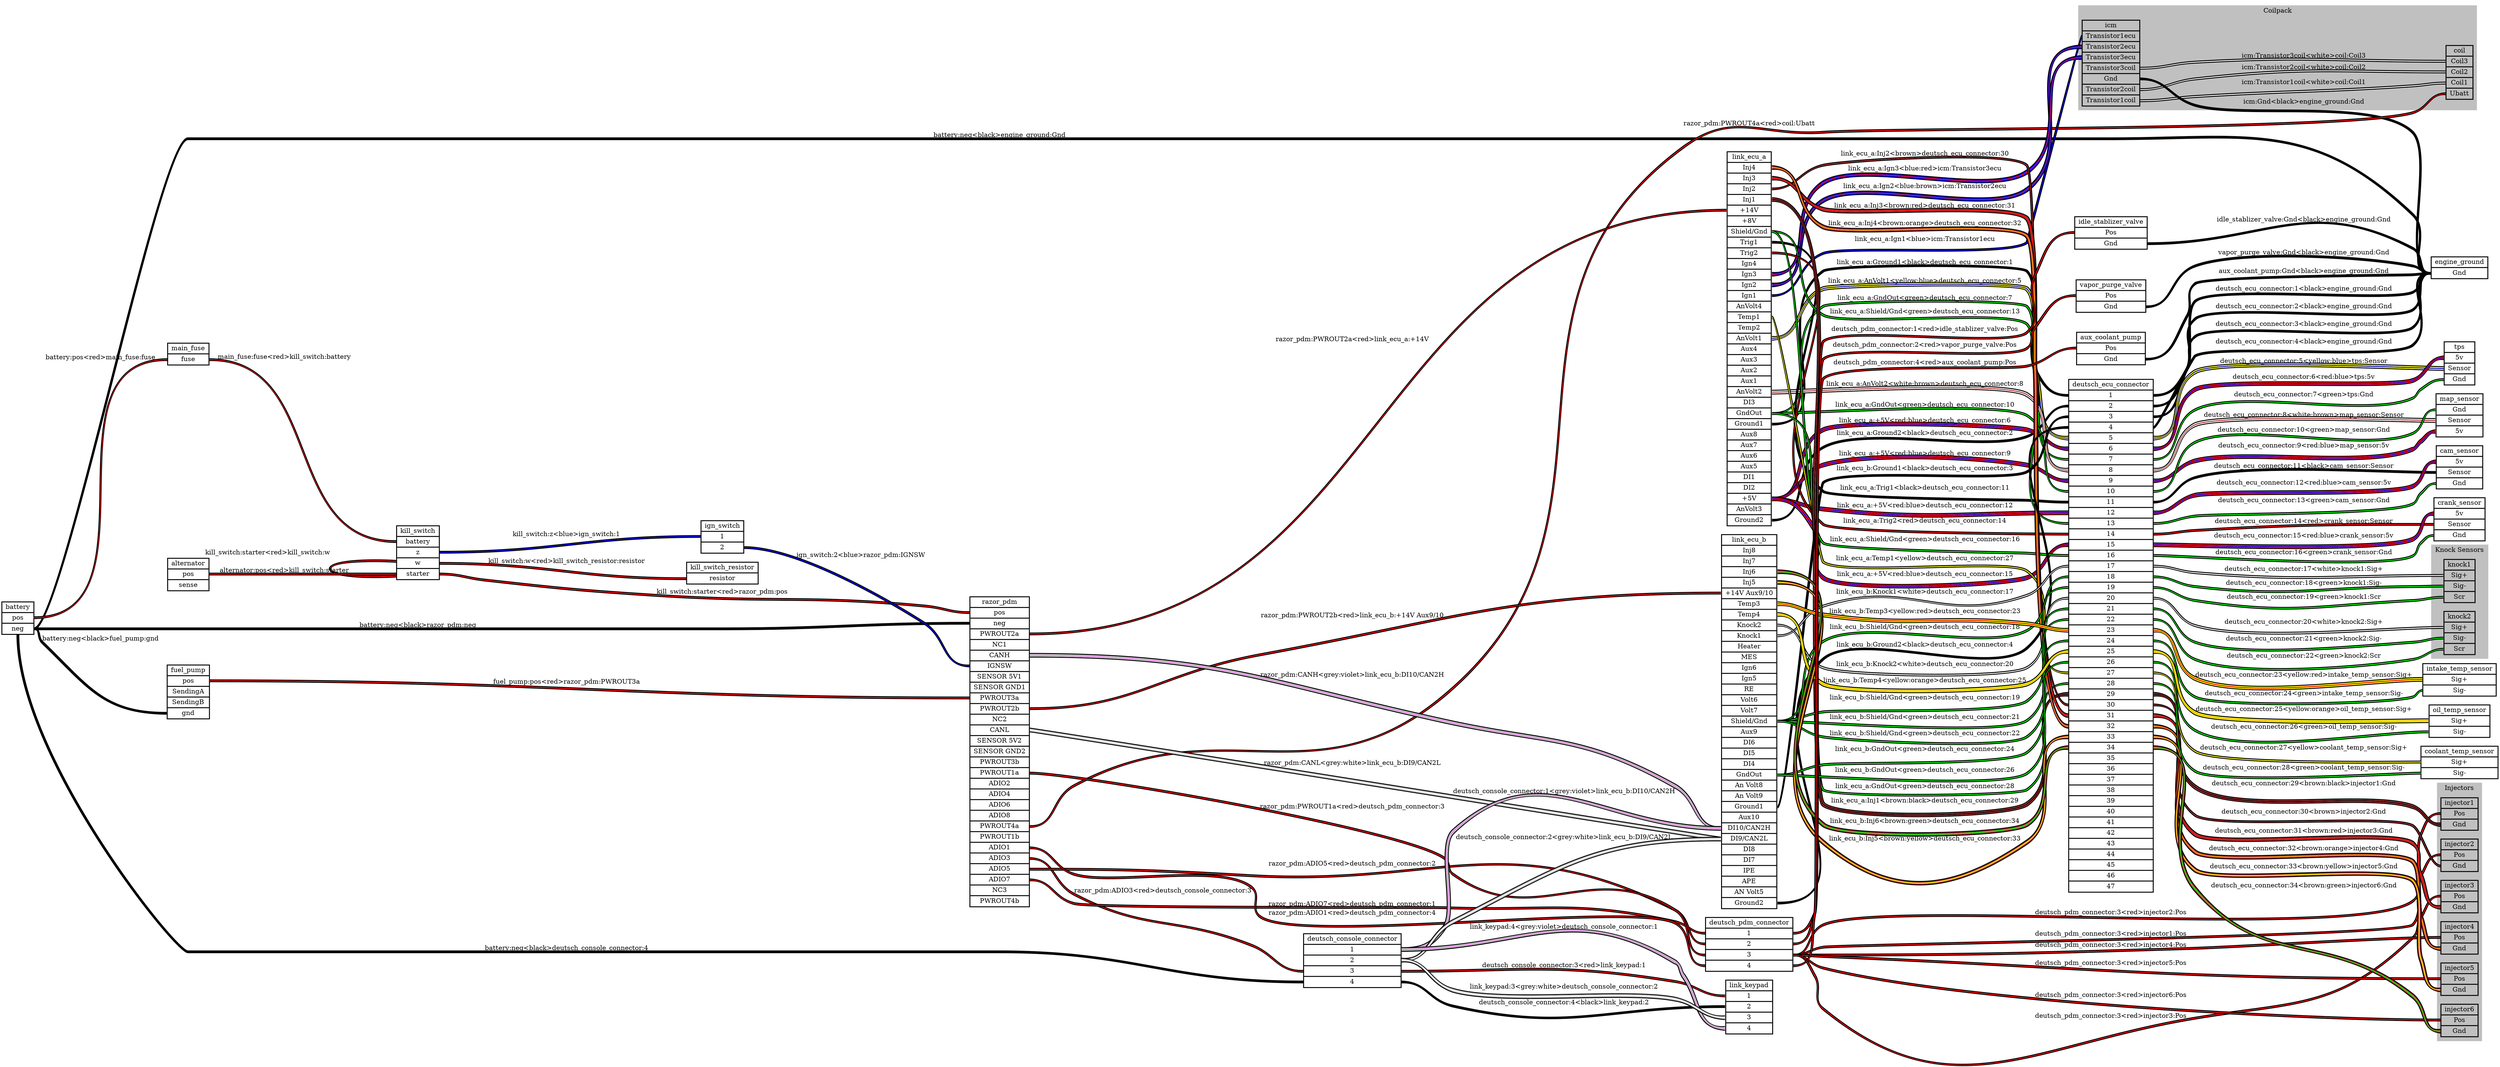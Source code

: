 graph "" {
	graph [bb="0,0,5375,2237.1",
		rankdir=LR
	];
	node [label="\N"];
	subgraph cluster_Coilpack {
		graph [bb="4471.5,2006.1,5329,2229.1",
			color=grey,
			label=Coilpack,
			lheight=0.21,
			lp="4900.2,2217.6",
			lwidth=0.85,
			style=filled
		];
		icm	[height=2.5694,
			label="icm | <Transistor1ecu> Transistor1ecu | <Transistor2ecu> Transistor2ecu | <Transistor3ecu> Transistor3ecu | <Transistor3coil> Transistor3coil | <\
Gnd> Gnd | <Transistor2coil> Transistor2coil | <Transistor1coil> Transistor1coil ",
			pos="4541.5,2106.1",
			rects="4479.5,2175.1,4603.5,2198.1 4479.5,2152.1,4603.5,2175.1 4479.5,2129.1,4603.5,2152.1 4479.5,2106.1,4603.5,2129.1 4479.5,2083.1,4603.5,\
2106.1 4479.5,2060.1,4603.5,2083.1 4479.5,2037.1,4603.5,2060.1 4479.5,2014.1,4603.5,2037.1",
			shape=record,
			style=bold,
			width=1.7222];
		coil	[height=1.6111,
			label="coil | <Coil3> Coil3 | <Coil2> Coil2 | <Coil1> Coil1 | <Ubatt> Ubatt ",
			pos="5292,2087.1",
			rects="5263,2121.6,5321,2144.6 5263,2098.6,5321,2121.6 5263,2075.6,5321,2098.6 5263,2052.6,5321,2075.6 5263,2029.6,5321,2052.6",
			shape=record,
			style=bold,
			width=0.80556];
		icm:Transistor1coil -- coil:Coil1	[color="black:white:black",
			label="icm:Transistor1coil<white>coil:Coil1",
			labeltooltip="icm:Transistor1coil<white>coil:Coil1",
			lp="4957,2065.6",
			penwidth=2,
			pos="4604.5,2025.1 4657.4,2025.1 4670.3,2031.6 4723,2035.1 4930.8,2049 4983.2,2044.2 5191,2058.1 5222.6,2060.2 5230.3,2064.1 5262,2064.1"];
		icm:Transistor2coil -- coil:Coil2	[color="black:white:black",
			label="icm:Transistor2coil<white>coil:Coil2",
			labeltooltip="icm:Transistor2coil<white>coil:Coil2",
			lp="4957,2097.6",
			penwidth=2,
			pos="4604.5,2048.1 4658.3,2048.1 4669.5,2066.8 4723,2073.1 4961,2101.1 5022.4,2087.1 5262,2087.1"];
		icm:Transistor3coil -- coil:Coil3	[color="black:white:black",
			label="icm:Transistor3coil<white>coil:Coil3",
			labeltooltip="icm:Transistor3coil<white>coil:Coil3",
			lp="4957,2123.6",
			penwidth=2,
			pos="4604.5,2094.1 4657.6,2094.1 4670,2105.7 4723,2109.1 4962.1,2124.4 5022.4,2110.1 5262,2110.1"];
	}
	subgraph "cluster_Knock Sensors" {
		graph [bb="5231.5,979.11,5353.5,1222.1",
			color=grey,
			label="Knock Sensors",
			lheight=0.21,
			lp="5292.5,1210.6",
			lwidth=1.47,
			style=filled
		];
		knock1	[height=1.2917,
			label="knock1 | <Sig+> Sig+ | <Sig-> Sig- | <Scr> Scr ",
			pos="5292,1144.1",
			rects="5258.5,1167.1,5325.5,1190.1 5258.5,1144.1,5325.5,1167.1 5258.5,1121.1,5325.5,1144.1 5258.5,1098.1,5325.5,1121.1",
			shape=record,
			style=bold,
			width=0.93056];
		knock2	[height=1.2917,
			label="knock2 | <Sig+> Sig+ | <Sig-> Sig- | <Scr> Scr ",
			pos="5292,1033.1",
			rects="5258.5,1056.1,5325.5,1079.1 5258.5,1033.1,5325.5,1056.1 5258.5,1010.1,5325.5,1033.1 5258.5,987.11,5325.5,1010.1",
			shape=record,
			style=bold,
			width=0.93056];
	}
	subgraph cluster_Injectors {
		graph [bb="5244,103.11,5340,652.11",
			color=grey,
			label=Injectors,
			lheight=0.21,
			lp="5292,640.61",
			lwidth=0.89,
			style=filled
		];
		injector1	[height=0.97222,
			label="injector1 | <Pos> Pos | <Gnd> Gnd ",
			pos="5292,586.11",
			rects="5252,597.61,5332,620.61 5252,574.61,5332,597.61 5252,551.61,5332,574.61",
			shape=record,
			style=bold,
			width=1.1111];
		injector2	[height=0.97222,
			label="injector2 | <Pos> Pos | <Gnd> Gnd ",
			pos="5292,498.11",
			rects="5252,509.61,5332,532.61 5252,486.61,5332,509.61 5252,463.61,5332,486.61",
			shape=record,
			style=bold,
			width=1.1111];
		injector3	[height=0.97222,
			label="injector3 | <Pos> Pos | <Gnd> Gnd ",
			pos="5292,410.11",
			rects="5252,421.61,5332,444.61 5252,398.61,5332,421.61 5252,375.61,5332,398.61",
			shape=record,
			style=bold,
			width=1.1111];
		injector4	[height=0.97222,
			label="injector4 | <Pos> Pos | <Gnd> Gnd ",
			pos="5292,322.11",
			rects="5252,333.61,5332,356.61 5252,310.61,5332,333.61 5252,287.61,5332,310.61",
			shape=record,
			style=bold,
			width=1.1111];
		injector5	[height=0.97222,
			label="injector5 | <Pos> Pos | <Gnd> Gnd ",
			pos="5292,234.11",
			rects="5252,245.61,5332,268.61 5252,222.61,5332,245.61 5252,199.61,5332,222.61",
			shape=record,
			style=bold,
			width=1.1111];
		injector6	[height=0.97222,
			label="injector6 | <Pos> Pos | <Gnd> Gnd ",
			pos="5292,146.11",
			rects="5252,157.61,5332,180.61 5252,134.61,5332,157.61 5252,111.61,5332,134.61",
			shape=record,
			style=bold,
			width=1.1111];
	}
	engine_ground	[height=0.65278,
		label="engine_ground | <Gnd> Gnd ",
		pos="5292,1823.1",
		rects="5231,1823.1,5353,1846.1 5231,1800.1,5353,1823.1",
		shape=record,
		style=bold,
		width=1.6944];
	icm:Gnd -- engine_ground:Gnd	[color="black:black:black",
		label="icm:Gnd<black>engine_ground:Gnd",
		labeltooltip="icm:Gnd<black>engine_ground:Gnd",
		lp="4957,2023.6",
		penwidth=2,
		pos="4604.5,2071.1 4662.6,2071.1 4667.1,2031.9 4723,2016.1 4823.8,1987.7 5112,2030.9 5191,1962.1 5243.3,1916.6 5160.7,1811.1 5230,1811.1"];
	battery	[height=0.97222,
		label="battery | <pos> pos | <neg> neg ",
		pos="34.5,1076.1",
		rects="0,1087.6,69,1110.6 0,1064.6,69,1087.6 0,1041.6,69,1064.6",
		shape=record,
		style=bold,
		width=0.95833];
	battery:neg -- engine_ground:Gnd	[color="black:black:black",
		label="battery:neg<black>engine_ground:Gnd",
		labeltooltip="battery:neg<black>engine_ground:Gnd",
		lp="2148.5,2036.6",
		penwidth=2,
		pos="69,1053.1 94.428,1053.1 80.63,1141.5 87,1166.1 189.23,1561.2 -7.5792,2029.1 400.5,2029.1 400.5,2029.1 400.5,2029.1 3365,2029.1 3604.7,\
2029.1 3664.6,2025 3904,2013.1 3939.8,2011.3 5162.5,1944.9 5191,1923.1 5232.9,1891.1 5177.3,1811.1 5230,1811.1"];
	main_fuse	[height=0.65278,
		label="main_fuse | <fuse> fuse ",
		pos="401.5,1088.1",
		rects="357,1088.1,446,1111.1 357,1065.1,446,1088.1",
		shape=record,
		style=bold,
		width=1.2361];
	battery:pos -- main_fuse:fuse	[color="black:red:black",
		label="battery:pos<red>main_fuse:fuse",
		labeltooltip="battery:pos<red>main_fuse:fuse",
		lp="212.5,1083.6",
		penwidth=2,
		pos="69,1076.1 196.56,1076.1 228.44,1076.1 356,1076.1"];
	razor_pdm	[height=9.2778,
		label="razor_pdm | <pos> pos | <neg> neg | <PWROUT2a> PWROUT2a | <NC1> NC1 | <CANH> CANH | <IGNSW> IGNSW | <SENSOR 5V1> SENSOR 5V1 | <SENSOR \
GND1> SENSOR GND1 | <PWROUT3a> PWROUT3a | <PWROUT2b> PWROUT2b | <NC2> NC2 | <CANL> CANL | <SENSOR 5V2> SENSOR 5V2 | <SENSOR GND2> \
SENSOR GND2 | <PWROUT3b> PWROUT3b | <PWROUT1a> PWROUT1a | <ADIO2> ADIO2 | <ADIO4> ADIO4 | <ADIO6> ADIO6 | <ADIO8> ADIO8 | <PWROUT4a> \
PWROUT4a | <PWROUT1b> PWROUT1b | <ADIO1> ADIO1 | <ADIO3> ADIO3 | <ADIO5> ADIO5 | <ADIO7> ADIO7 | <NC3> NC3 | <PWROUT4b> PWROUT4b ",
		pos="2148.5,708.11",
		rects="2084.5,1018.6,2212.5,1041.6 2084.5,995.61,2212.5,1018.6 2084.5,972.61,2212.5,995.61 2084.5,949.61,2212.5,972.61 2084.5,926.61,2212.5,\
949.61 2084.5,903.61,2212.5,926.61 2084.5,880.61,2212.5,903.61 2084.5,857.61,2212.5,880.61 2084.5,834.61,2212.5,857.61 2084.5,811.61,\
2212.5,834.61 2084.5,788.61,2212.5,811.61 2084.5,765.61,2212.5,788.61 2084.5,742.61,2212.5,765.61 2084.5,719.61,2212.5,742.61 2084.5,\
696.61,2212.5,719.61 2084.5,673.61,2212.5,696.61 2084.5,650.61,2212.5,673.61 2084.5,627.61,2212.5,650.61 2084.5,604.61,2212.5,627.61 \
2084.5,581.61,2212.5,604.61 2084.5,558.61,2212.5,581.61 2084.5,535.61,2212.5,558.61 2084.5,512.61,2212.5,535.61 2084.5,489.61,2212.5,\
512.61 2084.5,466.61,2212.5,489.61 2084.5,443.61,2212.5,466.61 2084.5,420.61,2212.5,443.61 2084.5,397.61,2212.5,420.61 2084.5,374.61,\
2212.5,397.61",
		shape=record,
		style=bold,
		width=1.7778];
	battery:neg -- razor_pdm:neg	[color="black:black:black",
		label="battery:neg<black>razor_pdm:neg",
		labeltooltip="battery:neg<black>razor_pdm:neg",
		lp="896,956.61",
		penwidth=2,
		pos="69,1053.1 223.41,1053.1 246.09,949.11 400.5,949.11 400.5,949.11 400.5,949.11 1217,949.11 1602.4,949.11 1698.1,984.11 2083.5,984.11"];
	fuel_pump	[height=1.6111,
		label="fuel_pump | <pos> pos | <SendingA> SendingA | <SendingB> SendingB | <gnd> gnd ",
		pos="401.5,1188.1",
		rects="356,1222.6,447,1245.6 356,1199.6,447,1222.6 356,1176.6,447,1199.6 356,1153.6,447,1176.6 356,1130.6,447,1153.6",
		shape=record,
		style=bold,
		width=1.2639];
	battery:neg -- fuel_pump:gnd	[color="black:black:black",
		label="battery:neg<black>fuel_pump:gnd",
		labeltooltip="battery:neg<black>fuel_pump:gnd",
		lp="212.5,1154.6",
		penwidth=2,
		pos="69,1053.1 89.309,1053.1 71.075,1082.5 87,1095.1 182.17,1170.4 234.63,1142.1 356,1142.1"];
	deutsch_console_connector	[height=1.6111,
		label="deutsch_console_connector | <1> 1 | <2> 2 | <3> 3 | <4> 4 ",
		pos="2908,224.11",
		rects="2803,258.61,3013,281.61 2803,235.61,3013,258.61 2803,212.61,3013,235.61 2803,189.61,3013,212.61 2803,166.61,3013,189.61",
		shape=record,
		style=bold,
		width=2.9167];
	battery:neg -- deutsch_console_connector:4	[color="black:black:black",
		label="battery:neg<black>deutsch_console_connector:4",
		labeltooltip="battery:neg<black>deutsch_console_connector:4",
		lp="1216,243.61",
		penwidth=2,
		pos="34.5,1040.1 34.5,843.8 204.19,236.11 400.5,236.11 400.5,236.11 400.5,236.11 2149.5,236.11 2440.6,236.11 2510.9,178.11 2802,178.11"];
	kill_switch	[height=1.6111,
		label="kill_switch | <battery> battery | <z> z | <w> w | <starter> starter ",
		pos="896,1058.1",
		rects="850,1092.6,942,1115.6 850,1069.6,942,1092.6 850,1046.6,942,1069.6 850,1023.6,942,1046.6 850,1000.6,942,1023.6",
		shape=record,
		style=bold,
		width=1.2778];
	main_fuse:fuse -- kill_switch:battery	[color="black:red:black",
		label="main_fuse:fuse<red>kill_switch:battery",
		labeltooltip="main_fuse:fuse<red>kill_switch:battery",
		lp="608.5,1087.6",
		penwidth=2,
		pos="447,1076.1 625.68,1076.1 670.32,1081.1 849,1081.1"];
	razor_pdm:PWROUT4a -- coil:Ubatt	[color="black:red:black",
		label="razor_pdm:PWROUT4a<red>coil:Ubatt",
		labeltooltip="razor_pdm:PWROUT4a<red>coil:Ubatt",
		lp="3762.5,2001.6",
		penwidth=2,
		pos="2213.5,547.11 2278.2,547.11 2255.6,620.58 2309,657.11 2464.9,763.65 2527.3,748.72 2709,800.11 2883,849.32 2964.9,772.36 3107,884.11 \
3523.3,1211.5 3179.2,1667.1 3621,1959.1 3732.7,2032.9 3788.2,1967.7 3922,1972.1 4063,1976.7 5055.2,1962.1 5191,2000.1 5226.1,2009.9 \
5225.6,2041.1 5262,2041.1"];
	razor_pdm:ADIO3 -- deutsch_console_connector:3	[color="black:red:black",
		label="razor_pdm:ADIO3<red>deutsch_console_connector:3",
		labeltooltip="razor_pdm:ADIO3<red>deutsch_console_connector:3",
		lp="2500,359.61",
		penwidth=2,
		pos="2213.5,478.11 2283.8,478.11 2250.7,391.3 2309,352.11 2454.9,254.11 2525.2,308.43 2691,250.11 2741.9,232.21 2748.1,201.11 2802,201.11"];
	link_ecu_a	[height=11.194,
		label="link_ecu_a | <Inj4> Inj4 | <Inj3> Inj3 | <Inj2> Inj2 | <Inj1> Inj1 | <+14V> +14V | <+8V> +8V | <Shield/Gnd> Shield/Gnd | <Trig1> \
Trig1 | <Trig2> Trig2 | <Ign4> Ign4 | <Ign3> Ign3 | <Ign2> Ign2 | <Ign1> Ign1 | <AnVolt4> AnVolt4 | <Temp1> Temp1 | <Temp2> Temp2 | <\
AnVolt1> AnVolt1 | <Aux4> Aux4 | <Aux3> Aux3 | <Aux2> Aux2 | <Aux1> Aux1 | <AnVolt2> AnVolt2 | <DI3> DI3 | <GndOut> GndOut | <Ground1> \
Ground1 | <Aux8> Aux8 | <Aux7> Aux7 | <Aux6> Aux6 | <Aux5> Aux5 | <DI1> DI1 | <DI2> DI2 | <+5V> +5V | <AnVolt3> AnVolt3 | <Ground2> \
Ground2 ",
		pos="3762.5,1547.1",
		rects="3715,1926.6,3810,1949.6 3715,1903.6,3810,1926.6 3715,1880.6,3810,1903.6 3715,1857.6,3810,1880.6 3715,1834.6,3810,1857.6 3715,1811.6,\
3810,1834.6 3715,1788.6,3810,1811.6 3715,1765.6,3810,1788.6 3715,1742.6,3810,1765.6 3715,1719.6,3810,1742.6 3715,1696.6,3810,1719.6 \
3715,1673.6,3810,1696.6 3715,1650.6,3810,1673.6 3715,1627.6,3810,1650.6 3715,1604.6,3810,1627.6 3715,1581.6,3810,1604.6 3715,1558.6,\
3810,1581.6 3715,1535.6,3810,1558.6 3715,1512.6,3810,1535.6 3715,1489.6,3810,1512.6 3715,1466.6,3810,1489.6 3715,1443.6,3810,1466.6 \
3715,1420.6,3810,1443.6 3715,1397.6,3810,1420.6 3715,1374.6,3810,1397.6 3715,1351.6,3810,1374.6 3715,1328.6,3810,1351.6 3715,1305.6,\
3810,1328.6 3715,1282.6,3810,1305.6 3715,1259.6,3810,1282.6 3715,1236.6,3810,1259.6 3715,1213.6,3810,1236.6 3715,1190.6,3810,1213.6 \
3715,1167.6,3810,1190.6 3715,1144.6,3810,1167.6",
		shape=record,
		style=bold,
		width=1.3194];
	razor_pdm:PWROUT2a -- link_ecu_a:"+14V"	[color="black:red:black",
		label="razor_pdm:PWROUT2a<red>link_ecu_a:+14V",
		labeltooltip="razor_pdm:PWROUT2a<red>link_ecu_a:+14V",
		lp="2908,1560.6",
		penwidth=2,
		pos="2213.5,961.11 2982.4,961.11 2944.6,1823.1 3713.5,1823.1"];
	link_ecu_b	[height=11.194,
		label="link_ecu_b | <Inj8> Inj8 | <Inj7> Inj7 | <Inj6> Inj6 | <Inj5> Inj5 | <+14V Aux9/10> +14V Aux9/10 | <Temp3> Temp3 | <Temp4> Temp4 | <\
Knock2> Knock2 | <Knock1> Knock1 | <Heater> Heater | <MES> MES | <Ign6> Ign6 | <Ign5> Ign5 | <RE> RE | <Volt6> Volt6 | <Volt7> Volt7 | <\
Shield/Gnd> Shield/Gnd | <Aux9> Aux9 | <DI6> DI6 | <DI5> DI5 | <DI4> DI4 | <GndOut> GndOut | <An Volt8> An Volt8 | <An Volt9> An \
Volt9 | <Ground1> Ground1 | <Aux10> Aux10 | <DI10/CAN2H> DI10/CAN2H | <DI9/CAN2L> DI9/CAN2L | <DI8> DI8 | <DI7> DI7 | <IPE> IPE | <\
APE> APE | <AN Volt5> AN Volt5 | <Ground2> Ground2 ",
		pos="3762.5,723.11",
		rects="3703,1102.6,3822,1125.6 3703,1079.6,3822,1102.6 3703,1056.6,3822,1079.6 3703,1033.6,3822,1056.6 3703,1010.6,3822,1033.6 3703,987.61,\
3822,1010.6 3703,964.61,3822,987.61 3703,941.61,3822,964.61 3703,918.61,3822,941.61 3703,895.61,3822,918.61 3703,872.61,3822,895.61 \
3703,849.61,3822,872.61 3703,826.61,3822,849.61 3703,803.61,3822,826.61 3703,780.61,3822,803.61 3703,757.61,3822,780.61 3703,734.61,\
3822,757.61 3703,711.61,3822,734.61 3703,688.61,3822,711.61 3703,665.61,3822,688.61 3703,642.61,3822,665.61 3703,619.61,3822,642.61 \
3703,596.61,3822,619.61 3703,573.61,3822,596.61 3703,550.61,3822,573.61 3703,527.61,3822,550.61 3703,504.61,3822,527.61 3703,481.61,\
3822,504.61 3703,458.61,3822,481.61 3703,435.61,3822,458.61 3703,412.61,3822,435.61 3703,389.61,3822,412.61 3703,366.61,3822,389.61 \
3703,343.61,3822,366.61 3703,320.61,3822,343.61",
		shape=record,
		style=bold,
		width=1.6528];
	razor_pdm:PWROUT2b -- link_ecu_b:"+14V Aux9/10"	[color="black:red:black",
		label="razor_pdm:PWROUT2b<red>link_ecu_b:+14V Aux9/10",
		labeltooltip="razor_pdm:PWROUT2b<red>link_ecu_b:+14V Aux9/10",
		lp="2908,990.61",
		penwidth=2,
		pos="2213.5,800.11 2259.5,800.11 2265.2,825.91 2309,840.11 2482.7,896.47 2528.4,907.16 2709,934.11 3146.2,999.34 3259.4,999.11 3701.5,\
999.11"];
	razor_pdm:CANH -- link_ecu_b:"DI10/CAN2H"	[color="black:grey:violet:grey:black",
		label="razor_pdm:CANH<grey:violet>link_ecu_b:DI10/CAN2H",
		labeltooltip="razor_pdm:CANH<grey:violet>link_ecu_b:DI10/CAN2H",
		lp="2908,909.61",
		penwidth=2,
		pos="2213.5,915.11 2290.8,915.11 3542.6,888.36 3603,840.11 3728.3,740.05 3541.2,493.11 3701.5,493.11"];
	razor_pdm:CANL -- link_ecu_b:"DI9/CAN2L"	[color="black:grey:white:grey:black",
		label="razor_pdm:CANL<grey:white>link_ecu_b:DI9/CAN2L",
		labeltooltip="razor_pdm:CANL<grey:white>link_ecu_b:DI9/CAN2L",
		lp="2908,788.61",
		penwidth=2,
		pos="2213.5,754.11 2835.5,754.11 3055.8,882.76 3603,587.11 3662.8,554.8 3633.5,470.11 3701.5,470.11"];
	deutsch_pdm_connector	[height=1.6111,
		label="deutsch_pdm_connector | <1> 1 | <2> 2 | <3> 3 | <4> 4 ",
		pos="3762.5,244.11",
		rects="3668.5,278.61,3856.5,301.61 3668.5,255.61,3856.5,278.61 3668.5,232.61,3856.5,255.61 3668.5,209.61,3856.5,232.61 3668.5,186.61,3856.5,\
209.61",
		shape=record,
		style=bold,
		width=2.6111];
	razor_pdm:ADIO7 -- deutsch_pdm_connector:1	[color="black:red:black",
		label="razor_pdm:ADIO7<red>deutsch_pdm_connector:1",
		labeltooltip="razor_pdm:ADIO7<red>deutsch_pdm_connector:1",
		lp="2908,500.61",
		penwidth=2,
		pos="2213.5,432.11 2522.4,432.11 3365.4,592.48 3603,395.11 3632.4,370.71 3602.3,344.39 3621,311.11 3634.9,286.31 3639,267.11 3667.5,267.11"];
	razor_pdm:ADIO5 -- deutsch_pdm_connector:2	[color="black:red:black",
		label="razor_pdm:ADIO5<red>deutsch_pdm_connector:2",
		labeltooltip="razor_pdm:ADIO5<red>deutsch_pdm_connector:2",
		lp="2908,310.61",
		penwidth=2,
		pos="2213.5,455.11 2282.7,455.11 2247.4,363.6 2309,332.11 2437.1,266.66 3466.3,332.86 3603,288.11 3636,277.32 3632.8,244.11 3667.5,244.11"];
	razor_pdm:PWROUT1a -- deutsch_pdm_connector:3	[color="black:red:black",
		label="razor_pdm:PWROUT1a<red>deutsch_pdm_connector:3",
		labeltooltip="razor_pdm:PWROUT1a<red>deutsch_pdm_connector:3",
		lp="2908,631.61",
		penwidth=2,
		pos="2213.5,662.11 2369.5,662.11 3494,569.76 3603,458.11 3626,434.56 3611.3,342.56 3621,311.11 3634.3,268.09 3622.5,221.11 3667.5,221.11"];
	razor_pdm:ADIO1 -- deutsch_pdm_connector:4	[color="black:red:black",
		label="razor_pdm:ADIO1<red>deutsch_pdm_connector:4",
		labeltooltip="razor_pdm:ADIO1<red>deutsch_pdm_connector:4",
		lp="2908,418.61",
		penwidth=2,
		pos="2213.5,501.11 2265.9,501.11 2259.6,449.47 2309,432.11 2326,426.14 3588.7,378.07 3603,367.11 3623.7,351.19 3612,335.66 3621,311.11 \
3639.7,260.11 3613.2,198.11 3667.5,198.11"];
	fuel_pump:pos -- razor_pdm:PWROUT3a	[color="black:red:black",
		label="fuel_pump:pos<red>razor_pdm:PWROUT3a",
		labeltooltip="fuel_pump:pos<red>razor_pdm:PWROUT3a",
		lp="1216,1280.6",
		penwidth=2,
		pos="447,1211.1 1001,1211.1 1176.4,1373.3 1693,1173.1 1854.1,1110.7 1861.7,1038 1988,920.11 2032.2,878.83 2023,823.11 2083.5,823.11"];
	deutsch_console_connector:1 -- link_ecu_b:"DI10/CAN2H"	[color="black:grey:violet:grey:black",
		label="deutsch_console_connector:1<grey:violet>link_ecu_b:DI10/CAN2H",
		labeltooltip="deutsch_console_connector:1<grey:violet>link_ecu_b:DI10/CAN2H",
		lp="3364,464.61",
		penwidth=2,
		pos="3014,247.11 3034.3,247.11 3681.2,493.11 3701.5,493.11"];
	deutsch_console_connector:2 -- link_ecu_b:"DI9/CAN2L"	[color="black:grey:white:grey:black",
		label="deutsch_console_connector:2<grey:white>link_ecu_b:DI9/CAN2L",
		labeltooltip="deutsch_console_connector:2<grey:white>link_ecu_b:DI9/CAN2L",
		lp="3364,276.61",
		penwidth=2,
		pos="3014,224.11 3022.2,224.11 3596.3,264.34 3603,269.11 3619.5,280.93 3612.4,292.71 3621,311.11 3654.5,382.88 3622.3,470.11 3701.5,470.11"];
	link_keypad	[height=1.6111,
		label="link_keypad | <1> 1 | <2> 2 | <3> 3 | <4> 4 ",
		pos="3762.5,110.11",
		rects="3712,144.61,3813,167.61 3712,121.61,3813,144.61 3712,98.611,3813,121.61 3712,75.611,3813,98.611 3712,52.611,3813,75.611",
		shape=record,
		style=bold,
		width=1.4028];
	deutsch_console_connector:3 -- link_keypad:1	[color="black:red:black",
		label="deutsch_console_connector:3<red>link_keypad:1",
		labeltooltip="deutsch_console_connector:3<red>link_keypad:1",
		lp="3364,219.61",
		penwidth=2,
		pos="3014,201.11 3276,201.11 3347.4,236.49 3603,179.11 3653.7,167.73 3658.5,133.11 3710.5,133.11"];
	deutsch_console_connector:4 -- link_keypad:2	[color="black:black:black",
		label="deutsch_console_connector:4<black>link_keypad:2",
		labeltooltip="deutsch_console_connector:4<black>link_keypad:2",
		lp="3364,129.61",
		penwidth=2,
		pos="3014,178.11 3069.3,178.11 3071.4,135.45 3125,122.11 3251.3,90.688 3580.4,110.11 3710.5,110.11"];
	kill_switch:starter -- razor_pdm:pos	[color="black:red:black",
		label="kill_switch:starter<red>razor_pdm:pos",
		labeltooltip="kill_switch:starter<red>razor_pdm:pos",
		lp="1551.5,1012.6",
		penwidth=2,
		pos="943,1012.1 1150.6,1012.1 1202.4,1006.7 1410,1005.1 1535.8,1004.2 1567.2,1004.8 1693,1005.1 1866.6,1005.6 1909.9,1007.1 2083.5,1007.1"];
	kill_switch:starter -- kill_switch:w	[color="black:red:black",
		label="kill_switch:starter<red>kill_switch:w",
		labeltooltip="kill_switch:starter<red>kill_switch:w",
		lp="572.5,1058.1",
		penwidth=2,
		pos="849.97,1007.8 785.84,1004 707,1007.4 707,1023.6 707,1039.8 785.84,1043.2 849.97,1039.5"];
	kill_switch_resistor	[height=0.65278,
		label="kill_switch_resistor | <resistor> resistor ",
		pos="1551.5,1052.1",
		rects="1474.5,1052.1,1628.5,1075.1 1474.5,1029.1,1628.5,1052.1",
		shape=record,
		style=bold,
		width=2.1389];
	kill_switch:w -- kill_switch_resistor:resistor	[color="black:red:black",
		label="kill_switch:w<red>kill_switch_resistor:resistor",
		labeltooltip="kill_switch:w<red>kill_switch_resistor:resistor",
		lp="1216,1046.6",
		penwidth=2,
		pos="943,1035.1 1178.8,1035.1 1237.7,1040.1 1473.5,1040.1"];
	ign_switch	[height=0.97222,
		label="ign_switch | <1> 1 | <2> 2 ",
		pos="1551.5,1129.1",
		rects="1505.5,1140.6,1597.5,1163.6 1505.5,1117.6,1597.5,1140.6 1505.5,1094.6,1597.5,1117.6",
		shape=record,
		style=bold,
		width=1.2778];
	kill_switch:z -- ign_switch:1	[color="black:blue:black",
		label="kill_switch:z<blue>ign_switch:1",
		labeltooltip="kill_switch:z<blue>ign_switch:1",
		lp="1216,1129.6",
		penwidth=2,
		pos="943,1058.1 1194.5,1058.1 1253,1129.1 1504.5,1129.1"];
	link_ecu_a:Ign1 -- icm:Transistor1ecu	[color="black:blue:black",
		label="link_ecu_a:Ign1<blue>icm:Transistor1ecu",
		labeltooltip="link_ecu_a:Ign1<blue>icm:Transistor1ecu",
		lp="4141,1810.6",
		penwidth=2,
		pos="3811.5,1639.1 3892.5,1639.1 3850.2,1746.6 3922,1784.1 3965.2,1806.7 4321.2,1773.7 4360,1803.1 4494.6,1905.1 4309.6,2164.1 4478.5,\
2164.1"];
	link_ecu_a:Ign2 -- icm:Transistor2ecu	[color="black:blue:brown:blue:black",
		label="link_ecu_a:Ign2<blue:brown>icm:Transistor2ecu",
		labeltooltip="link_ecu_a:Ign2<blue:brown>icm:Transistor2ecu",
		lp="4141,1897.6",
		penwidth=2,
		pos="3811.5,1662.1 3911.1,1662.1 3837.9,1803.8 3922,1857.1 4004.4,1909.4 4279.6,1834.8 4360,1890.1 4461.6,1960 4355.1,2141.1 4478.5,2141.1"];
	link_ecu_a:Ign3 -- icm:Transistor3ecu	[color="black:blue:red:blue:black",
		label="link_ecu_a:Ign3<blue:red>icm:Transistor3ecu",
		labeltooltip="link_ecu_a:Ign3<blue:red>icm:Transistor3ecu",
		lp="4141,2120.6",
		penwidth=2,
		pos="3811.5,1685.1 3920.9,1685.1 3840.9,1831.7 3922,1905.1 4118.4,2082.8 4213.7,2118.1 4478.5,2118.1"];
	deutsch_ecu_connector	[height=15.347,
		label="deutsch_ecu_connector | <1> 1 | <2> 2 | <3> 3 | <4> 4 | <5> 5 | <6> 6 | <7> 7 | <8> 8 | <9> 9 | <10> 10 | <11> 11 | <12> 12 | <13> \
13 | <14> 14 | <15> 15 | <16> 16 | <17> 17 | <18> 18 | <19> 19 | <20> 20 | <21> 21 | <22> 22 | <23> 23 | <24> 24 | <25> 25 | <26> \
26 | <27> 27 | <28> 28 | <29> 29 | <30> 30 | <31> 31 | <32> 32 | <33> 33 | <34> 34 | <35> 35 | <36> 36 | <37> 37 | <38> 38 | <39> \
39 | <40> 40 | <41> 41 | <42> 42 | <43> 43 | <44> 44 | <45> 45 | <46> 46 | <47> 47 ",
		pos="4541.5,1136.1",
		rects="4450.5,1665.1,4632.5,1688.1 4450.5,1642.1,4632.5,1665.1 4450.5,1619.1,4632.5,1642.1 4450.5,1596.1,4632.5,1619.1 4450.5,1573.1,4632.5,\
1596.1 4450.5,1550.1,4632.5,1573.1 4450.5,1527.1,4632.5,1550.1 4450.5,1504.1,4632.5,1527.1 4450.5,1481.1,4632.5,1504.1 4450.5,1458.1,\
4632.5,1481.1 4450.5,1435.1,4632.5,1458.1 4450.5,1412.1,4632.5,1435.1 4450.5,1389.1,4632.5,1412.1 4450.5,1366.1,4632.5,1389.1 4450.5,\
1343.1,4632.5,1366.1 4450.5,1320.1,4632.5,1343.1 4450.5,1297.1,4632.5,1320.1 4450.5,1274.1,4632.5,1297.1 4450.5,1251.1,4632.5,1274.1 \
4450.5,1228.1,4632.5,1251.1 4450.5,1205.1,4632.5,1228.1 4450.5,1182.1,4632.5,1205.1 4450.5,1159.1,4632.5,1182.1 4450.5,1136.1,4632.5,\
1159.1 4450.5,1113.1,4632.5,1136.1 4450.5,1090.1,4632.5,1113.1 4450.5,1067.1,4632.5,1090.1 4450.5,1044.1,4632.5,1067.1 4450.5,1021.1,\
4632.5,1044.1 4450.5,998.11,4632.5,1021.1 4450.5,975.11,4632.5,998.11 4450.5,952.11,4632.5,975.11 4450.5,929.11,4632.5,952.11 4450.5,\
906.11,4632.5,929.11 4450.5,883.11,4632.5,906.11 4450.5,860.11,4632.5,883.11 4450.5,837.11,4632.5,860.11 4450.5,814.11,4632.5,837.11 \
4450.5,791.11,4632.5,814.11 4450.5,768.11,4632.5,791.11 4450.5,745.11,4632.5,768.11 4450.5,722.11,4632.5,745.11 4450.5,699.11,4632.5,\
722.11 4450.5,676.11,4632.5,699.11 4450.5,653.11,4632.5,676.11 4450.5,630.11,4632.5,653.11 4450.5,607.11,4632.5,630.11 4450.5,584.11,\
4632.5,607.11",
		shape=record,
		style=bold,
		width=2.5278];
	link_ecu_a:Ground1 -- deutsch_ecu_connector:1	[color="black:black:black",
		label="link_ecu_a:Ground1<black>deutsch_ecu_connector:1",
		labeltooltip="link_ecu_a:Ground1<black>deutsch_ecu_connector:1",
		lp="4141,1690.6",
		penwidth=2,
		pos="3811.5,1363.1 3956.5,1363.1 3803.4,1586.7 3922,1670.1 3961.8,1698.1 4311.5,1674.4 4360,1670.1 4400.3,1666.5 4409.1,1654.1 4449.5,\
1654.1"];
	link_ecu_a:Ground2 -- deutsch_ecu_connector:2	[color="black:black:black",
		label="link_ecu_a:Ground2<black>deutsch_ecu_connector:2",
		labeltooltip="link_ecu_a:Ground2<black>deutsch_ecu_connector:2",
		lp="4141,1434.6",
		penwidth=2,
		pos="3811.5,1156.1 3932.2,1156.1 3822.5,1335.8 3922,1404.1 4002.3,1459.3 4279.8,1371.7 4360,1427.1 4441.4,1483.4 4350.5,1631.1 4449.5,\
1631.1"];
	link_ecu_a:AnVolt1 -- deutsch_ecu_connector:5	[color="black:yellow:blue:yellow:black",
		label="link_ecu_a:AnVolt1<yellow:blue>deutsch_ecu_connector:5",
		labeltooltip="link_ecu_a:AnVolt1<yellow:blue>deutsch_ecu_connector:5",
		lp="4141,1726.6",
		penwidth=2,
		pos="3811.5,1547.1 3896.1,1547.1 3846.8,1663.4 3922,1702.1 3965.3,1724.4 4317.3,1725.5 4360,1702.1 4424.8,1666.6 4375.6,1562.1 4449.5,\
1562.1"];
	link_ecu_a:"+5V" -- deutsch_ecu_connector:6	[color="black:red:blue:red:black",
		label="link_ecu_a:+5V<red:blue>deutsch_ecu_connector:6",
		labeltooltip="link_ecu_a:+5V<red:blue>deutsch_ecu_connector:6",
		lp="4141,1545.6",
		penwidth=2,
		pos="3811.5,1202.1 3960.3,1202.1 3802.4,1429.6 3922,1518.1 3945.6,1535.6 4420.2,1539.1 4449.5,1539.1"];
	link_ecu_a:GndOut -- deutsch_ecu_connector:7	[color="black:green:black",
		label="link_ecu_a:GndOut<green>deutsch_ecu_connector:7",
		labeltooltip="link_ecu_a:GndOut<green>deutsch_ecu_connector:7",
		lp="4141,1575.6",
		penwidth=2,
		pos="3811.5,1386.1 3901.6,1386.1 3842.8,1513.1 3922,1556.1 3964.8,1579.3 4312.4,1566.3 4360,1556.1 4402.6,1547 4405.9,1516.1 4449.5,1516.1"];
	link_ecu_a:AnVolt2 -- deutsch_ecu_connector:8	[color="black:white:brown:white:black",
		label="link_ecu_a:AnVolt2<white:brown>deutsch_ecu_connector:8",
		labeltooltip="link_ecu_a:AnVolt2<white:brown>deutsch_ecu_connector:8",
		lp="4141,1609.6",
		penwidth=2,
		pos="3811.5,1432.1 3896.1,1432.1 3846.8,1548.4 3922,1587.1 3965.3,1609.4 4315.3,1606.3 4360,1587.1 4413,1564.4 4391.8,1493.1 4449.5,1493.1"];
	link_ecu_a:"+5V" -- deutsch_ecu_connector:9	[color="black:red:blue:red:black",
		label="link_ecu_a:+5V<red:blue>deutsch_ecu_connector:9",
		labeltooltip="link_ecu_a:+5V<red:blue>deutsch_ecu_connector:9",
		lp="4141,1472.6",
		penwidth=2,
		pos="3811.5,1202.1 3928.9,1202.1 3824.8,1376.2 3922,1442.1 3962.3,1469.5 4311.3,1462.5 4360,1465.1 4399.8,1467.3 4409.7,1470.1 4449.5,\
1470.1"];
	link_ecu_a:GndOut -- deutsch_ecu_connector:10	[color="black:green:black",
		label="link_ecu_a:GndOut<green>deutsch_ecu_connector:10",
		labeltooltip="link_ecu_a:GndOut<green>deutsch_ecu_connector:10",
		lp="4141,1496.6",
		penwidth=2,
		pos="3811.5,1386.1 3876,1386.1 3861.5,1457.9 3922,1480.1 3967.7,1496.9 4312.1,1488.7 4360,1480.1 4401.7,1472.7 4407.1,1447.1 4449.5,1447.1"];
	link_ecu_a:Trig1 -- deutsch_ecu_connector:11	[color="black:black:black",
		label="link_ecu_a:Trig1<black>deutsch_ecu_connector:11",
		labeltooltip="link_ecu_a:Trig1<black>deutsch_ecu_connector:11",
		lp="4141,1658.6",
		penwidth=2,
		pos="3811.5,1754.1 3878.6,1754.1 3860.4,1677.8 3922,1651.1 4011.5,1612.3 4279.8,1676.7 4360,1621.1 4439,1566.3 4353.3,1424.1 4449.5,1424.1"];
	link_ecu_a:"+5V" -- deutsch_ecu_connector:12	[color="black:red:blue:red:black",
		label="link_ecu_a:+5V<red:blue>deutsch_ecu_connector:12",
		labeltooltip="link_ecu_a:+5V<red:blue>deutsch_ecu_connector:12",
		lp="4141,1392.6",
		penwidth=2,
		pos="3811.5,1202.1 3899.4,1202.1 3845.3,1323.2 3922,1366.1 3964.5,1389.9 4311.6,1379.8 4360,1385.1 4400.2,1389.6 4409.1,1401.1 4449.5,\
1401.1"];
	link_ecu_a:"Shield/Gnd" -- deutsch_ecu_connector:13	[color="black:green:black",
		label="link_ecu_a:Shield/Gnd<green>deutsch_ecu_connector:13",
		labeltooltip="link_ecu_a:Shield/Gnd<green>deutsch_ecu_connector:13",
		lp="4141,1845.6",
		penwidth=2,
		pos="3811.5,1777.1 3864.5,1777.1 3870,1811.9 3922,1822.1 3969.8,1831.5 4322.3,1852.9 4360,1822.1 4515.8,1694.6 4248.2,1378.1 4449.5,1378.1"];
	link_ecu_a:Trig2 -- deutsch_ecu_connector:14	[color="black:red:black",
		label="link_ecu_a:Trig2<red>deutsch_ecu_connector:14",
		labeltooltip="link_ecu_a:Trig2<red>deutsch_ecu_connector:14",
		lp="4141,1320.6",
		penwidth=2,
		pos="3811.5,1731.1 4003.7,1731.1 3769.7,1430.3 3922,1313.1 3960.6,1283.4 4312.5,1302.5 4360,1313.1 4402.9,1322.7 4405.6,1355.1 4449.5,\
1355.1"];
	link_ecu_a:"+5V" -- deutsch_ecu_connector:15	[color="black:red:blue:red:black",
		label="link_ecu_a:+5V<red:blue>deutsch_ecu_connector:15",
		labeltooltip="link_ecu_a:+5V<red:blue>deutsch_ecu_connector:15",
		lp="4141,1285.6",
		penwidth=2,
		pos="3811.5,1202.1 3865.4,1202.1 3869.7,1239.2 3922,1252.1 4111.3,1298.9 4173.8,1220.3 4360,1278.1 4404.4,1291.9 4403,1332.1 4449.5,1332.1"];
	link_ecu_a:"Shield/Gnd" -- deutsch_ecu_connector:16	[color="black:green:black",
		label="link_ecu_a:Shield/Gnd<green>deutsch_ecu_connector:16",
		labeltooltip="link_ecu_a:Shield/Gnd<green>deutsch_ecu_connector:16",
		lp="4141,1776.6",
		penwidth=2,
		pos="3811.5,1777.1 3860.7,1777.1 3872.9,1772.6 3922,1769.1 3970.7,1765.6 4323.3,1770.2 4360,1738.1 4506.7,1610 4254.7,1309.1 4449.5,1309.1"];
	link_ecu_a:Temp1 -- deutsch_ecu_connector:27	[color="black:yellow:black",
		label="link_ecu_a:Temp1<yellow>deutsch_ecu_connector:27",
		labeltooltip="link_ecu_a:Temp1<yellow>deutsch_ecu_connector:27",
		lp="4141,1206.6",
		penwidth=2,
		pos="3811.5,1593.1 3993.4,1593.1 3780,1312.7 3922,1199.1 3960,1168.7 4317.1,1199.2 4360,1176.1 4418.9,1144.4 4382.6,1055.1 4449.5,1055.1"];
	link_ecu_a:GndOut -- deutsch_ecu_connector:28	[color="black:green:black",
		label="link_ecu_a:GndOut<green>deutsch_ecu_connector:28",
		labeltooltip="link_ecu_a:GndOut<green>deutsch_ecu_connector:28",
		lp="4141,1164.6",
		penwidth=2,
		pos="3811.5,1386.1 3924.5,1386.1 3827.6,1219.3 3922,1157.1 3962.7,1130.3 4316.3,1159.6 4360,1138.1 4415.3,1110.9 4387.8,1032.1 4449.5,\
1032.1"];
	link_ecu_a:Inj1 -- deutsch_ecu_connector:29	[color="black:brown:black:brown:black",
		label="link_ecu_a:Inj1<brown:black>deutsch_ecu_connector:29",
		labeltooltip="link_ecu_a:Inj1<brown:black>deutsch_ecu_connector:29",
		lp="4141,1126.6",
		penwidth=2,
		pos="3811.5,1846.1 3974.9,1846.1 3800.4,1228.3 3922,1119.1 3958.2,1086.6 4315.5,1119.9 4360,1100.1 4411.8,1077.1 4392.8,1009.1 4449.5,\
1009.1"];
	link_ecu_a:Inj2 -- deutsch_ecu_connector:30	[color="black:brown:black",
		label="link_ecu_a:Inj2<brown>deutsch_ecu_connector:30",
		labeltooltip="link_ecu_a:Inj2<brown>deutsch_ecu_connector:30",
		lp="4141,1088.6",
		penwidth=2,
		pos="3811.5,1869.1 3855.7,1869.1 3889.3,1110.8 3922,1081.1 3958.1,1048.4 4314.6,1079.9 4360,1062.1 4408.6,1043.1 4397.3,986.11 4449.5,\
986.11"];
	link_ecu_a:Inj3 -- deutsch_ecu_connector:31	[color="black:brown:red:brown:black",
		label="link_ecu_a:Inj3<brown:red>deutsch_ecu_connector:31",
		labeltooltip="link_ecu_a:Inj3<brown:red>deutsch_ecu_connector:31",
		lp="4141,1050.6",
		penwidth=2,
		pos="3811.5,1892.1 3835.3,1892.1 3904.5,1059.2 3922,1043.1 3957.9,1010.2 4313.8,1039.5 4360,1024.1 4405.7,1008.9 4401.4,963.11 4449.5,\
963.11"];
	link_ecu_a:Inj4 -- deutsch_ecu_connector:32	[color="black:brown:orange:brown:black",
		label="link_ecu_a:Inj4<brown:orange>deutsch_ecu_connector:32",
		labeltooltip="link_ecu_a:Inj4<brown:orange>deutsch_ecu_connector:32",
		lp="4141,1012.6",
		penwidth=2,
		pos="3811.5,1915.1 3824.2,1915.1 3912.7,1013.8 3922,1005.1 3957.8,972.03 4312.9,998.59 4360,986.11 4403.2,974.65 4404.8,940.11 4449.5,\
940.11"];
	link_ecu_b:Ground1 -- deutsch_ecu_connector:3	[color="black:black:black",
		label="link_ecu_b:Ground1<black>deutsch_ecu_connector:3",
		labeltooltip="link_ecu_b:Ground1<black>deutsch_ecu_connector:3",
		lp="4141,1354.6",
		penwidth=2,
		pos="3823.5,539.11 3957.1,539.11 3888.8,1002.3 3904,1135.1 3906.4,1156.5 3906.4,1313.3 3922,1328.1 3957.3,1361.7 4321,1317.9 4360,1347.1 \
4458.2,1420.5 4326.9,1608.1 4449.5,1608.1"];
	link_ecu_b:Ground2 -- deutsch_ecu_connector:4	[color="black:black:black",
		label="link_ecu_b:Ground2<black>deutsch_ecu_connector:4",
		labeltooltip="link_ecu_b:Ground2<black>deutsch_ecu_connector:4",
		lp="4141,864.61",
		penwidth=2,
		pos="3823.5,332.11 4050.9,332.11 3750.3,685.09 3922,834.11 3995.6,897.99 4288.7,790.64 4360,857.11 4479.2,968.27 4286.5,1585.1 4449.5,\
1585.1"];
	link_ecu_b:Knock1 -- deutsch_ecu_connector:17	[color="black:white:black",
		label="link_ecu_b:Knock1<white>deutsch_ecu_connector:17",
		labeltooltip="link_ecu_b:Knock1<white>deutsch_ecu_connector:17",
		lp="4141,902.61",
		penwidth=2,
		pos="3823.5,907.11 3867.6,907.11 3878,897.78 3922,895.11 3970.6,892.16 4321.9,864.78 4360,895.11 4499.4,1006.2 4271.2,1286.1 4449.5,1286.1"];
	link_ecu_b:"Shield/Gnd" -- deutsch_ecu_connector:18	[color="black:green:black",
		label="link_ecu_b:Shield/Gnd<green>deutsch_ecu_connector:18",
		labeltooltip="link_ecu_b:Shield/Gnd<green>deutsch_ecu_connector:18",
		lp="4141,788.61",
		penwidth=2,
		pos="3823.5,723.11 3870,723.11 3876.4,749.02 3922,758.11 3969.8,767.65 4323.4,748.98 4360,781.11 4523.8,924.75 4231.6,1263.1 4449.5,1263.1"];
	link_ecu_b:"Shield/Gnd" -- deutsch_ecu_connector:19	[color="black:green:black",
		label="link_ecu_b:Shield/Gnd<green>deutsch_ecu_connector:19",
		labeltooltip="link_ecu_b:Shield/Gnd<green>deutsch_ecu_connector:19",
		lp="4141,746.61",
		penwidth=2,
		pos="3823.5,723.11 3853.3,723.11 4337.4,719.63 4360,739.11 4531.3,886.88 4223.3,1240.1 4449.5,1240.1"];
	link_ecu_b:Knock2 -- deutsch_ecu_connector:20	[color="black:white:black",
		label="link_ecu_b:Knock2<white>deutsch_ecu_connector:20",
		labeltooltip="link_ecu_b:Knock2<white>deutsch_ecu_connector:20",
		lp="4141,1238.6",
		penwidth=2,
		pos="3823.5,930.11 3921.4,930.11 3875.2,1041.6 3904,1135.1 3914.6,1169.5 3893.9,1191.6 3922,1214.1 3967.7,1250.8 4390.9,1217.1 4449.5,\
1217.1"];
	link_ecu_b:"Shield/Gnd" -- deutsch_ecu_connector:21	[color="black:green:black",
		label="link_ecu_b:Shield/Gnd<green>deutsch_ecu_connector:21",
		labeltooltip="link_ecu_b:Shield/Gnd<green>deutsch_ecu_connector:21",
		lp="4141,710.61",
		penwidth=2,
		pos="3823.5,723.11 3868.2,723.11 3877.6,707.58 3922,703.11 3970.4,698.24 4322.6,671.94 4360,703.11 4530.3,845.2 4227.7,1194.1 4449.5,\
1194.1"];
	link_ecu_b:"Shield/Gnd" -- deutsch_ecu_connector:22	[color="black:green:black",
		label="link_ecu_b:Shield/Gnd<green>deutsch_ecu_connector:22",
		labeltooltip="link_ecu_b:Shield/Gnd<green>deutsch_ecu_connector:22",
		lp="4141,675.61",
		penwidth=2,
		pos="3823.5,723.11 3873.6,723.11 3873.5,680.74 3922,668.11 3969.1,655.85 4322.7,636.86 4360,668.11 4534.1,813.93 4222.4,1171.1 4449.5,\
1171.1"];
	link_ecu_b:Temp3 -- deutsch_ecu_connector:23	[color="black:yellow:red:yellow:black",
		label="link_ecu_b:Temp3<yellow:red>deutsch_ecu_connector:23",
		labeltooltip="link_ecu_b:Temp3<yellow:red>deutsch_ecu_connector:23",
		lp="4141,974.61",
		penwidth=2,
		pos="3823.5,976.11 3867.5,976.11 3878.1,969.11 3922,967.11 3970.6,964.89 4318.7,941.43 4360,967.11 4436.2,1014.5 4359.8,1148.1 4449.5,\
1148.1"];
	link_ecu_b:GndOut -- deutsch_ecu_connector:24	[color="black:green:black",
		label="link_ecu_b:GndOut<green>deutsch_ecu_connector:24",
		labeltooltip="link_ecu_b:GndOut<green>deutsch_ecu_connector:24",
		lp="4141,638.61",
		penwidth=2,
		pos="3823.5,608.11 3853.3,608.11 4337.5,611.51 4360,631.11 4527.9,777.45 4226.8,1124.1 4449.5,1124.1"];
	link_ecu_b:Temp4 -- deutsch_ecu_connector:25	[color="black:yellow:orange:yellow:black",
		label="link_ecu_b:Temp4<yellow:orange>deutsch_ecu_connector:25",
		labeltooltip="link_ecu_b:Temp4<yellow:orange>deutsch_ecu_connector:25",
		lp="4141,822.61",
		penwidth=2,
		pos="3823.5,953.11 3898.9,953.11 3855,849.6 3922,815.11 3943.6,803.97 4340.4,800.7 4360,815.11 4467.3,893.98 4316.3,1101.1 4449.5,1101.1"];
	link_ecu_b:GndOut -- deutsch_ecu_connector:26	[color="black:green:black",
		label="link_ecu_b:GndOut<green>deutsch_ecu_connector:26",
		labeltooltip="link_ecu_b:GndOut<green>deutsch_ecu_connector:26",
		lp="4141,560.61",
		penwidth=2,
		pos="3823.5,608.11 3873.6,608.11 3873.5,565.74 3922,553.11 3969.1,540.85 4322.8,521.72 4360,553.11 4450.4,629.44 4331.2,1078.1 4449.5,\
1078.1"];
	link_ecu_b:Inj5 -- deutsch_ecu_connector:33	[color="black:brown:yellow:brown:black",
		label="link_ecu_b:Inj5<brown:yellow>deutsch_ecu_connector:33",
		labeltooltip="link_ecu_b:Inj5<brown:yellow>deutsch_ecu_connector:33",
		lp="4141,596.61",
		penwidth=2,
		pos="3823.5,1022.1 4020.9,1022.1 3767.7,712.22 3922,589.11 3941,573.93 4340.7,574.34 4360,589.11 4480.1,680.82 4298.4,917.11 4449.5,917.11"];
	link_ecu_b:Inj6 -- deutsch_ecu_connector:34	[color="black:brown:green:brown:black",
		label="link_ecu_b:Inj6<brown:green>deutsch_ecu_connector:34",
		labeltooltip="link_ecu_b:Inj6<brown:green>deutsch_ecu_connector:34",
		lp="4141,943.61",
		penwidth=2,
		pos="3823.5,1045.1 3888.8,1045.1 3863.1,964.37 3922,936.11 4009.9,893.91 4263.2,921.6 4360,910.11 4400.1,905.35 4409.1,894.11 4449.5,\
894.11"];
	deutsch_pdm_connector:3 -- injector1:Pos	[color="black:red:black",
		label="deutsch_pdm_connector:3<red>injector1:Pos",
		labeltooltip="deutsch_pdm_connector:3<red>injector1:Pos",
		lp="4541.5,363.61",
		penwidth=2,
		pos="3857.5,221.11 3911.1,221.11 3875.8,295.8 3922,323.11 4096.8,426.48 4175.2,340.27 4378,351.11 4423.1,353.52 5157.9,357.29 5191,388.11 \
5216.2,411.6 5194.3,510.93 5209,542.11 5220.5,566.58 5224,586.11 5251,586.11"];
	deutsch_pdm_connector:3 -- injector2:Pos	[color="black:red:black",
		label="deutsch_pdm_connector:3<red>injector2:Pos",
		labeltooltip="deutsch_pdm_connector:3<red>injector2:Pos",
		lp="4541.5,310.61",
		penwidth=2,
		pos="3857.5,221.11 3886.7,221.11 3893.1,229.14 3922,233.11 4268.1,280.67 4357.5,267.2 4705,303.11 4921.3,325.46 5031.7,212 5191,360.11 \
5222.1,389.08 5189.5,416.3 5209,454.11 5221.4,478.14 5224,498.11 5251,498.11"];
	deutsch_pdm_connector:3 -- injector3:Pos	[color="black:red:black",
		label="deutsch_pdm_connector:3<red>injector3:Pos",
		labeltooltip="deutsch_pdm_connector:3<red>injector3:Pos",
		lp="4541.5,339.61",
		penwidth=2,
		pos="3857.5,221.11 3898.2,221.11 3884.9,269.38 3922,286.11 4179.5,402.26 4928.3,256.25 5191,360.11 5223.3,372.87 5216.3,410.11 5251,410.11"];
	deutsch_pdm_connector:3 -- injector4:Pos	[color="black:red:black",
		label="deutsch_pdm_connector:3<red>injector4:Pos",
		labeltooltip="deutsch_pdm_connector:3<red>injector4:Pos",
		lp="4541.5,225.61",
		penwidth=2,
		pos="3857.5,221.11 4005.7,221.11 5057.1,194.62 5191,258.11 5201.8,263.23 5200.9,269.34 5209,278.11 5227.4,297.94 5224,322.11 5251,322.11"];
	deutsch_pdm_connector:3 -- injector5:Pos	[color="black:red:black",
		label="deutsch_pdm_connector:3<red>injector5:Pos",
		labeltooltip="deutsch_pdm_connector:3<red>injector5:Pos",
		lp="4541.5,191.61",
		penwidth=2,
		pos="3857.5,221.11 3886.8,221.11 3892.9,210.97 3922,207.11 4123.2,180.39 4175.1,189.22 4378,184.11 4523.3,180.45 4559.7,180.67 4705,184.11 \
4921.2,189.22 4980.7,156.75 5191,207.11 5219.4,213.92 5221.8,234.11 5251,234.11"];
	deutsch_pdm_connector:3 -- injector6:Pos	[color="black:red:black",
		label="deutsch_pdm_connector:3<red>injector6:Pos",
		labeltooltip="deutsch_pdm_connector:3<red>injector6:Pos",
		lp="4541.5,47.611",
		penwidth=2,
		pos="3857.5,221.11 3886,221.11 3890.7,202.28 3904,177.11 3927.7,132.13 3884.2,98.127 3922,64.111 4051.4,-52.33 4531.7,23.446 4705,40.111 \
4951.1,63.775 5003.8,146.11 5251,146.11"];
	idle_stablizer_valve	[height=0.97222,
		label="idle_stablizer_valve | <Pos> Pos | <Gnd> Gnd ",
		pos="4541.5,530.11",
		rects="4463.5,541.61,4619.5,564.61 4463.5,518.61,4619.5,541.61 4463.5,495.61,4619.5,518.61",
		shape=record,
		style=bold,
		width=2.1667];
	deutsch_pdm_connector:1 -- idle_stablizer_valve:Pos	[color="black:red:black",
		label="deutsch_pdm_connector:1<red>idle_stablizer_valve:Pos",
		labeltooltip="deutsch_pdm_connector:1<red>idle_stablizer_valve:Pos",
		lp="4141,522.61",
		penwidth=2,
		pos="3857.5,267.11 3948.7,267.11 3898.7,441.9 3922,465.11 3991.4,534.29 4262.9,502.46 4360,515.11 4405.7,521.06 4416.5,530.11 4462.5,\
530.11"];
	vapor_purge_valve	[height=0.97222,
		label="vapor_purge_valve | <Pos> Pos | <Gnd> Gnd ",
		pos="4541.5,442.11",
		rects="4466.5,453.61,4616.5,476.61 4466.5,430.61,4616.5,453.61 4466.5,407.61,4616.5,430.61",
		shape=record,
		style=bold,
		width=2.0833];
	deutsch_pdm_connector:2 -- vapor_purge_valve:Pos	[color="black:red:black",
		label="deutsch_pdm_connector:2<red>vapor_purge_valve:Pos",
		labeltooltip="deutsch_pdm_connector:2<red>vapor_purge_valve:Pos",
		lp="4141,453.61",
		penwidth=2,
		pos="3857.5,244.11 3893.7,244.11 3889.3,277.99 3904,311.11 3918.3,343.23 3895.6,364.93 3922,388.11 4013.2,468.15 4344.1,442.11 4465.5,\
442.11"];
	aux_coolant_pump	[height=0.97222,
		label="aux_coolant_pump | <Pos> Pos | <Gnd> Gnd ",
		pos="4541.5,99.111",
		rects="4467.5,110.61,4615.5,133.61 4467.5,87.611,4615.5,110.61 4467.5,64.611,4615.5,87.611",
		shape=record,
		style=bold,
		width=2.0556];
	deutsch_pdm_connector:4 -- aux_coolant_pump:Pos	[color="black:red:black",
		label="deutsch_pdm_connector:4<red>aux_coolant_pump:Pos",
		labeltooltip="deutsch_pdm_connector:4<red>aux_coolant_pump:Pos",
		lp="4141,148.61",
		penwidth=2,
		pos="3857.5,198.11 3880.2,198.11 3887.7,192.83 3904,177.11 3916.9,164.71 3907.2,151.09 3922,141.11 4123.4,5.655 4223.8,99.111 4466.5,\
99.111"];
	link_keypad:4 -- deutsch_console_connector:1	[color="black:grey:violet:grey:black",
		label="link_keypad:4<grey:violet>deutsch_console_connector:1",
		labeltooltip="link_keypad:4<grey:violet>deutsch_console_connector:1",
		lp="3364,171.61",
		penwidth=2,
		pos="3710.5,64.111 3651.7,64.111 3658.5,121.8 3603,141.11 3502.6,176.06 3225.1,128.14 3125,164.11 3067,184.95 3075.6,247.11 3014,247.11"];
	link_keypad:3 -- deutsch_console_connector:2	[color="black:grey:white:grey:black",
		label="link_keypad:3<grey:white>deutsch_console_connector:2",
		labeltooltip="link_keypad:3<grey:white>deutsch_console_connector:2",
		lp="3364,95.611",
		penwidth=2,
		pos="3710.5,87.111 3450.3,87.111 3360,-23.667 3125,88.111 3054.5,121.62 3092,224.11 3014,224.11"];
	ign_switch:2 -- razor_pdm:IGNSW	[color="black:blue:black",
		label="ign_switch:2<blue>razor_pdm:IGNSW",
		labeltooltip="ign_switch:2<blue>razor_pdm:IGNSW",
		lp="1849.5,912.61",
		penwidth=2,
		pos="1598.5,1106.1 1641.5,1106.1 1664.4,1117.3 1693,1085.1 1719.7,1055 1681.7,932.6 1711,905.11 1831.9,791.83 1917.8,892.11 2083.5,892.11"];
	alternator	[height=0.97222,
		label="alternator | <pos> pos | <sense> sense ",
		pos="401.5,1012.1",
		rects="357,1023.6,446,1046.6 357,1000.6,446,1023.6 357,977.61,446,1000.6",
		shape=record,
		style=bold,
		width=1.2361];
	alternator:pos -- kill_switch:starter	[color="black:red:black",
		label="alternator:pos<red>kill_switch:starter",
		labeltooltip="alternator:pos<red>kill_switch:starter",
		lp="608.5,1019.6",
		penwidth=2,
		pos="447,1012.1 625.67,1012.1 670.33,1012.1 849,1012.1"];
	deutsch_ecu_connector:17 -- knock1:"Sig+"	[color="black:white:black",
		label="deutsch_ecu_connector:17<white>knock1:Sig+",
		labeltooltip="deutsch_ecu_connector:17<white>knock1:Sig+",
		lp="4957,1173.6",
		penwidth=2,
		pos="4633.5,1286.1 4700,1286.1 4663.8,1196.5 4723,1166.1 4775.8,1139 5197.7,1156.1 5257,1156.1"];
	deutsch_ecu_connector:18 -- knock1:"Sig-"	[color="black:green:black",
		label="deutsch_ecu_connector:18<green>knock1:Sig-",
		labeltooltip="deutsch_ecu_connector:18<green>knock1:Sig-",
		lp="4957,1138.6",
		penwidth=2,
		pos="4633.5,1263.1 4704.4,1263.1 4660.4,1164.3 4723,1131.1 4827.8,1075.5 5138.3,1132.1 5257,1132.1"];
	deutsch_ecu_connector:19 -- knock1:Scr	[color="black:green:black",
		label="deutsch_ecu_connector:19<green>knock1:Scr",
		labeltooltip="deutsch_ecu_connector:19<green>knock1:Scr",
		lp="4957,1094.6",
		penwidth=2,
		pos="4633.5,1240.1 4712.3,1240.1 4654.7,1126.3 4723,1087.1 4768.1,1061.2 5139.7,1078.8 5191,1087.1 5221.5,1092.1 5226.1,1109.1 5257,1109.1"];
	deutsch_ecu_connector:20 -- knock2:"Sig+"	[color="black:white:black",
		label="deutsch_ecu_connector:20<white>knock2:Sig+",
		labeltooltip="deutsch_ecu_connector:20<white>knock2:Sig+",
		lp="4957,1061.6",
		penwidth=2,
		pos="4633.5,1217.1 4716.1,1217.1 4652.2,1096.8 4723,1054.1 4773.8,1023.5 5197.7,1045.1 5257,1045.1"];
	deutsch_ecu_connector:21 -- knock2:"Sig-"	[color="black:green:black",
		label="deutsch_ecu_connector:21<green>knock2:Sig-",
		labeltooltip="deutsch_ecu_connector:21<green>knock2:Sig-",
		lp="4957,1025.6",
		penwidth=2,
		pos="4633.5,1194.1 4721.3,1194.1 4648.2,1064 4723,1018.1 4824.2,956.07 5138.3,1021.1 5257,1021.1"];
	deutsch_ecu_connector:22 -- knock2:Scr	[color="black:green:black",
		label="deutsch_ecu_connector:22<green>knock2:Scr",
		labeltooltip="deutsch_ecu_connector:22<green>knock2:Scr",
		lp="4957,979.61",
		penwidth=2,
		pos="4633.5,1171.1 4730.5,1171.1 4641.6,1024.8 4723,972.11 4766.7,943.87 5139.9,962.41 5191,972.11 5222,977.99 5225.5,998.11 5257,998.11"];
	deutsch_ecu_connector:29 -- injector1:Gnd	[color="black:brown:black:brown:black",
		label="deutsch_ecu_connector:29<brown:black>injector1:Gnd",
		labeltooltip="deutsch_ecu_connector:29<brown:black>injector1:Gnd",
		lp="4957,714.61",
		penwidth=2,
		pos="4633.5,1009.1 4773.5,1009.1 4612.9,793.59 4723,707.11 4804.9,642.79 5103.9,741.15 5191,684.11 5241.2,651.23 5191,563.11 5251,563.11"];
	deutsch_ecu_connector:30 -- injector2:Gnd	[color="black:brown:black",
		label="deutsch_ecu_connector:30<brown>injector2:Gnd",
		labeltooltip="deutsch_ecu_connector:30<brown>injector2:Gnd",
		lp="4957,672.61",
		penwidth=2,
		pos="4633.5,986.11 4781.6,986.11 4612.3,763.53 4723,665.11 4880.3,525.23 5028.6,726.11 5191,592.11 5209.2,577.08 5198.7,563.35 5209,542.11 \
5224.4,510.51 5215.9,475.11 5251,475.11"];
	deutsch_ecu_connector:31 -- injector3:Gnd	[color="black:brown:red:brown:black",
		label="deutsch_ecu_connector:31<brown:red>injector3:Gnd",
		labeltooltip="deutsch_ecu_connector:31<brown:red>injector3:Gnd",
		lp="4957,580.61",
		penwidth=2,
		pos="4633.5,963.11 4811.3,963.11 4586.5,687.15 4723,573.11 4762.9,539.73 5151.8,585.32 5191,551.11 5224,522.29 5193.1,494.96 5209,454.11 \
5221.8,421.37 5215.9,387.11 5251,387.11"];
	deutsch_ecu_connector:32 -- injector4:Gnd	[color="black:brown:orange:brown:black",
		label="deutsch_ecu_connector:32<brown:orange>injector4:Gnd",
		labeltooltip="deutsch_ecu_connector:32<brown:orange>injector4:Gnd",
		lp="4957,539.61",
		penwidth=2,
		pos="4633.5,940.11 4679.9,940.11 4687.7,562.19 4723,532.11 4802.3,464.6 5114.7,577.05 5191,506.11 5214,484.75 5198.4,395.64 5209,366.11 \
5220.8,333.02 5215.9,299.11 5251,299.11"];
	deutsch_ecu_connector:33 -- injector5:Gnd	[color="black:brown:yellow:brown:black",
		label="deutsch_ecu_connector:33<brown:yellow>injector5:Gnd",
		labeltooltip="deutsch_ecu_connector:33<brown:yellow>injector5:Gnd",
		lp="4957,494.61",
		penwidth=2,
		pos="4633.5,917.11 4789.2,917.11 4673.3,726.58 4705,574.11 4713,535.45 4693.3,513.1 4723,487.11 4801.5,418.48 5116.1,526.66 5191,454.11 \
5219.2,426.75 5196.2,315.29 5209,278.11 5220.4,244.87 5215.9,211.11 5251,211.11"];
	deutsch_ecu_connector:34 -- injector6:Gnd	[color="black:brown:green:brown:black",
		label="deutsch_ecu_connector:34<brown:green>injector6:Gnd",
		labeltooltip="deutsch_ecu_connector:34<brown:green>injector6:Gnd",
		lp="4957,442.61",
		penwidth=2,
		pos="4633.5,894.11 4779.2,894.11 4679.7,717.63 4705,574.11 4710.4,543.44 4705.9,461.11 4723,435.11 4873,207.55 4978.4,123.11 5251,123.11"];
	deutsch_ecu_connector:1 -- engine_ground:Gnd	[color="black:black:black",
		label="deutsch_ecu_connector:1<black>engine_ground:Gnd",
		labeltooltip="deutsch_ecu_connector:1<black>engine_ground:Gnd",
		lp="4957,1911.6",
		penwidth=2,
		pos="4633.5,1654.1 4735.4,1654.1 4638.1,1808.9 4723,1865.1 4809.7,1922.5 5098.4,1912.5 5191,1865.1 5217.4,1851.6 5200.4,1811.1 5230,1811.1"];
	deutsch_ecu_connector:2 -- engine_ground:Gnd	[color="black:black:black",
		label="deutsch_ecu_connector:2<black>engine_ground:Gnd",
		labeltooltip="deutsch_ecu_connector:2<black>engine_ground:Gnd",
		lp="4957,1849.6",
		penwidth=2,
		pos="4633.5,1631.1 4729.3,1631.1 4642.4,1775.3 4723,1827.1 4766.7,1855.2 5140,1837.2 5191,1827.1 5209.4,1823.5 5211.3,1811.1 5230,1811.1"];
	deutsch_ecu_connector:3 -- engine_ground:Gnd	[color="black:black:black",
		label="deutsch_ecu_connector:3<black>engine_ground:Gnd",
		labeltooltip="deutsch_ecu_connector:3<black>engine_ground:Gnd",
		lp="4957,1815.6",
		penwidth=2,
		pos="4633.5,1608.1 4723.2,1608.1 4647.7,1740.2 4723,1789.1 4744.8,1803.3 5165,1806.6 5191,1808.1 5208.4,1809.1 5212.6,1811.1 5230,1811.1"];
	deutsch_ecu_connector:4 -- engine_ground:Gnd	[color="black:black:black",
		label="deutsch_ecu_connector:4<black>engine_ground:Gnd",
		labeltooltip="deutsch_ecu_connector:4<black>engine_ground:Gnd",
		lp="4957,1777.6",
		penwidth=2,
		pos="4633.5,1585.1 4716.1,1585.1 4652.9,1704.4 4723,1748.1 4811.3,1803.2 5096.3,1726.8 5191,1770.1 5213.9,1780.6 5204.9,1811.1 5230,1811.1"];
	tps	[height=1.2917,
		label="tps | <5v> 5v | <Sensor> Sensor | <Gnd> Gnd ",
		pos="5292,1709.1",
		rects="5259,1732.1,5325,1755.1 5259,1709.1,5325,1732.1 5259,1686.1,5325,1709.1 5259,1663.1,5325,1686.1",
		shape=record,
		style=bold,
		width=0.91667];
	deutsch_ecu_connector:5 -- tps:Sensor	[color="black:yellow:blue:yellow:black",
		label="deutsch_ecu_connector:5<yellow:blue>tps:Sensor",
		labeltooltip="deutsch_ecu_connector:5<yellow:blue>tps:Sensor",
		lp="4957,1704.6",
		penwidth=2,
		pos="4633.5,1562.1 4697.6,1562.1 4665.9,1646 4723,1675.1 4776,1702.1 5198.5,1697.1 5258,1697.1"];
	deutsch_ecu_connector:6 -- tps:"5v"	[color="black:red:blue:red:black",
		label="deutsch_ecu_connector:6<red:blue>tps:5v",
		labeltooltip="deutsch_ecu_connector:6<red:blue>tps:5v",
		lp="4957,1736.6",
		penwidth=2,
		pos="4633.5,1539.1 4720.5,1539.1 4649.1,1667.3 4723,1713.1 4773.5,1744.5 5198.5,1721.1 5258,1721.1"];
	deutsch_ecu_connector:7 -- tps:Gnd	[color="black:green:black",
		label="deutsch_ecu_connector:7<green>tps:Gnd",
		labeltooltip="deutsch_ecu_connector:7<green>tps:Gnd",
		lp="4957,1663.6",
		penwidth=2,
		pos="4633.5,1516.1 4698.3,1516.1 4665.6,1601.1 4723,1631.1 4815.3,1679.3 5088.1,1639.7 5191,1656.1 5221.5,1661 5227.2,1674.1 5258,1674.1"];
	map_sensor	[height=1.2917,
		label="map_sensor | <Gnd> Gnd | <Sensor> Sensor | <5v> 5v ",
		pos="5292,1580.1",
		rects="5241.5,1603.1,5342.5,1626.1 5241.5,1580.1,5342.5,1603.1 5241.5,1557.1,5342.5,1580.1 5241.5,1534.1,5342.5,1557.1",
		shape=record,
		style=bold,
		width=1.4028];
	deutsch_ecu_connector:8 -- map_sensor:Sensor	[color="black:white:brown:white:black",
		label="deutsch_ecu_connector:8<white:brown>map_sensor:Sensor",
		labeltooltip="deutsch_ecu_connector:8<white:brown>map_sensor:Sensor",
		lp="4957,1619.6",
		penwidth=2,
		pos="4633.5,1493.1 4695.2,1493.1 4667.1,1573.1 4723,1599.1 4770.2,1621 5141.1,1613.6 5191,1599.1 5215.8,1591.9 5214.2,1568.1 5240,1568.1"];
	deutsch_ecu_connector:9 -- map_sensor:"5v"	[color="black:red:blue:red:black",
		label="deutsch_ecu_connector:9<red:blue>map_sensor:5v",
		labeltooltip="deutsch_ecu_connector:9<red:blue>map_sensor:5v",
		lp="4957,1551.6",
		penwidth=2,
		pos="4633.5,1470.1 4678.2,1470.1 4679.8,1504.4 4723,1516.1 4834,1546.3 5124.9,1545.1 5240,1545.1"];
	deutsch_ecu_connector:10 -- map_sensor:Gnd	[color="black:green:black",
		label="deutsch_ecu_connector:10<green>map_sensor:Gnd",
		labeltooltip="deutsch_ecu_connector:10<green>map_sensor:Gnd",
		lp="4957,1587.6",
		penwidth=2,
		pos="4633.5,1447.1 4697.9,1447.1 4665.7,1531.8 4723,1561.1 4769.3,1584.8 5139.5,1572.8 5191,1580.1 5213.2,1583.2 5217.6,1592.1 5240,1592.1"];
	cam_sensor	[height=1.2917,
		label="cam_sensor | <5v> 5v | <Sensor> Sensor | <Gnd> Gnd ",
		pos="5292,1443.1",
		rects="5242,1466.1,5342,1489.1 5242,1443.1,5342,1466.1 5242,1420.1,5342,1443.1 5242,1397.1,5342,1420.1",
		shape=record,
		style=bold,
		width=1.3889];
	deutsch_ecu_connector:11 -- cam_sensor:Sensor	[color="black:black:black",
		label="deutsch_ecu_connector:11<black>cam_sensor:Sensor",
		labeltooltip="deutsch_ecu_connector:11<black>cam_sensor:Sensor",
		lp="4957,1437.6",
		penwidth=2,
		pos="4633.5,1424.1 4903.5,1424.1 4971,1431.1 5241,1431.1"];
	deutsch_ecu_connector:12 -- cam_sensor:"5v"	[color="black:red:blue:red:black",
		label="deutsch_ecu_connector:12<red:blue>cam_sensor:5v",
		labeltooltip="deutsch_ecu_connector:12<red:blue>cam_sensor:5v",
		lp="4957,1504.6",
		penwidth=2,
		pos="4633.5,1401.1 4688.1,1401.1 4672.3,1465 4723,1485.1 4771.4,1504.2 5140.9,1499 5191,1485.1 5216,1478.2 5215.1,1455.1 5241,1455.1"];
	deutsch_ecu_connector:13 -- cam_sensor:Gnd	[color="black:green:black",
		label="deutsch_ecu_connector:13<green>cam_sensor:Gnd",
		labeltooltip="deutsch_ecu_connector:13<green>cam_sensor:Gnd",
		lp="4957,1412.6",
		penwidth=2,
		pos="4633.5,1378.1 4881.6,1378.1 4943.3,1391.7 5191,1405.1 5213.2,1406.3 5218.7,1408.1 5241,1408.1"];
	crank_sensor	[height=1.2917,
		label="crank_sensor | <5v> 5v | <Sensor> Sensor | <Gnd> Gnd ",
		pos="5292,1276.1",
		rects="5237,1299.1,5347,1322.1 5237,1276.1,5347,1299.1 5237,1253.1,5347,1276.1 5237,1230.1,5347,1253.1",
		shape=record,
		style=bold,
		width=1.5278];
	deutsch_ecu_connector:14 -- crank_sensor:Sensor	[color="black:red:black",
		label="deutsch_ecu_connector:14<red>crank_sensor:Sensor",
		labeltooltip="deutsch_ecu_connector:14<red>crank_sensor:Sensor",
		lp="4957,1360.6",
		penwidth=2,
		pos="4633.5,1355.1 4664.5,1355.1 5164,1348.4 5191,1333.1 5222.8,1315 5199.4,1264.1 5236,1264.1"];
	deutsch_ecu_connector:15 -- crank_sensor:"5v"	[color="black:red:blue:red:black",
		label="deutsch_ecu_connector:15<red:blue>crank_sensor:5v",
		labeltooltip="deutsch_ecu_connector:15<red:blue>crank_sensor:5v",
		lp="4957,1249.6",
		penwidth=2,
		pos="4633.5,1332.1 4689.9,1332.1 4670.9,1263.8 4723,1242.1 4771,1222.1 5143.1,1221.9 5191,1242.1 5217.4,1253.2 5207.4,1288.1 5236,1288.1"];
	deutsch_ecu_connector:16 -- crank_sensor:Gnd	[color="black:green:black",
		label="deutsch_ecu_connector:16<green>crank_sensor:Gnd",
		labeltooltip="deutsch_ecu_connector:16<green>crank_sensor:Gnd",
		lp="4957,1214.6",
		penwidth=2,
		pos="4633.5,1309.1 4693.8,1309.1 4668.1,1232 4723,1207.1 4770.4,1185.7 5143.2,1186.6 5191,1207.1 5201.7,1211.7 5199.8,1219 5209,1226.1 \
5219.8,1234.5 5222.3,1241.1 5236,1241.1"];
	intake_temp_sensor	[height=0.97222,
		label="intake_temp_sensor | <Sig+> Sig+ | <Sig-> Sig- ",
		pos="5292,934.11",
		rects="5213,945.61,5371,968.61 5213,922.61,5371,945.61 5213,899.61,5371,922.61",
		shape=record,
		style=bold,
		width=2.1944];
	deutsch_ecu_connector:23 -- intake_temp_sensor:"Sig+"	[color="black:yellow:red:yellow:black",
		label="deutsch_ecu_connector:23<yellow:red>intake_temp_sensor:Sig+",
		labeltooltip="deutsch_ecu_connector:23<yellow:red>intake_temp_sensor:Sig+",
		lp="4957,945.61",
		penwidth=2,
		pos="4633.5,1148.1 4735,1148.1 4638.6,994.39 4723,938.11 4768.2,907.97 5157.7,934.11 5212,934.11"];
	deutsch_ecu_connector:24 -- intake_temp_sensor:"Sig-"	[color="black:green:black",
		label="deutsch_ecu_connector:24<green>intake_temp_sensor:Sig-",
		labeltooltip="deutsch_ecu_connector:24<green>intake_temp_sensor:Sig-",
		lp="4957,911.61",
		penwidth=2,
		pos="4633.5,1124.1 4739.1,1124.1 4635.4,963.03 4723,904.11 4766.1,875.08 5139.7,895.78 5191,904.11 5200.7,905.69 5202.2,911.11 5212,911.11"];
	oil_temp_sensor	[height=0.97222,
		label="oil_temp_sensor | <Sig+> Sig+ | <Sig-> Sig- ",
		pos="5292,846.11",
		rects="5226.5,857.61,5357.5,880.61 5226.5,834.61,5357.5,857.61 5226.5,811.61,5357.5,834.61",
		shape=record,
		style=bold,
		width=1.8194];
	deutsch_ecu_connector:25 -- oil_temp_sensor:"Sig+"	[color="black:yellow:orange:yellow:black",
		label="deutsch_ecu_connector:25<yellow:orange>oil_temp_sensor:Sig+",
		labeltooltip="deutsch_ecu_connector:25<yellow:orange>oil_temp_sensor:Sig+",
		lp="4957,877.61",
		penwidth=2,
		pos="4633.5,1101.1 4743.6,1101.1 4633.7,934.48 4723,870.11 4768.3,837.46 5169.2,846.11 5225,846.11"];
	deutsch_ecu_connector:26 -- oil_temp_sensor:"Sig-"	[color="black:green:black",
		label="deutsch_ecu_connector:26<green>oil_temp_sensor:Sig-",
		labeltooltip="deutsch_ecu_connector:26<green>oil_temp_sensor:Sig-",
		lp="4957,832.61",
		penwidth=2,
		pos="4633.5,1078.1 4752.8,1078.1 4625.7,894.16 4723,825.11 4768.5,792.82 5169.2,823.11 5225,823.11"];
	coolant_temp_sensor	[height=0.97222,
		label="coolant_temp_sensor | <Sig+> Sig+ | <Sig-> Sig- ",
		pos="5292,758.11",
		rects="5209,769.61,5375,792.61 5209,746.61,5375,769.61 5209,723.61,5375,746.61",
		shape=record,
		style=bold,
		width=2.3056];
	deutsch_ecu_connector:27 -- coolant_temp_sensor:"Sig+"	[color="black:yellow:black",
		label="deutsch_ecu_connector:27<yellow>coolant_temp_sensor:Sig+",
		labeltooltip="deutsch_ecu_connector:27<yellow>coolant_temp_sensor:Sig+",
		lp="4957,798.61",
		penwidth=2,
		pos="4633.5,1055.1 4757.4,1055.1 4624.5,866.27 4723,791.11 4764.4,759.51 5139.6,771.69 5191,763.11 5199.2,761.74 5200.7,758.11 5209,758.11"];
	deutsch_ecu_connector:28 -- coolant_temp_sensor:"Sig-"	[color="black:green:black",
		label="deutsch_ecu_connector:28<green>coolant_temp_sensor:Sig-",
		labeltooltip="deutsch_ecu_connector:28<green>coolant_temp_sensor:Sig-",
		lp="4957,751.61",
		penwidth=2,
		pos="4633.5,1032.1 4767.5,1032.1 4615.8,824.59 4723,744.11 4766.2,711.68 5155,735.11 5209,735.11"];
	idle_stablizer_valve:Gnd -- engine_ground:Gnd	[color="black:black:black",
		label="idle_stablizer_valve:Gnd<black>engine_ground:Gnd",
		labeltooltip="idle_stablizer_valve:Gnd<black>engine_ground:Gnd",
		lp="4957,1473.6",
		penwidth=2,
		pos="4620.5,507.11 4668.7,507.11 4683.7,531.85 4705,575.11 4726.4,618.59 4689.1,1412.5 4723,1447.1 4759.4,1484.3 5153.8,1429.7 5191,1466.1 \
5214.8,1489.4 5201,1732.8 5209,1765.1 5214.4,1786.9 5207.5,1811.1 5230,1811.1"];
	vapor_purge_valve:Gnd -- engine_ground:Gnd	[color="black:black:black",
		label="vapor_purge_valve:Gnd<black>engine_ground:Gnd",
		labeltooltip="vapor_purge_valve:Gnd<black>engine_ground:Gnd",
		lp="4957,1321.6",
		penwidth=2,
		pos="4617.5,419.11 4666.5,419.11 4682.8,442.44 4705,486.11 4725.4,526.2 4691.5,1263 4723,1295.1 4759.5,1332.2 5154.2,1277.3 5191,1314.1 \
5230.2,1353.3 5174.6,1811.1 5230,1811.1"];
	aux_coolant_pump:Gnd -- engine_ground:Gnd	[color="black:black:black",
		label="aux_coolant_pump:Gnd<black>engine_ground:Gnd",
		labeltooltip="aux_coolant_pump:Gnd<black>engine_ground:Gnd",
		lp="4957,1283.6",
		penwidth=2,
		pos="4616.5,76.111 4667.2,76.111 4682.9,102.5 4705,148.11 4731.9,203.54 4680,1213 4723,1257.1 4759.3,1294.4 5154.3,1239.2 5191,1276.1 \
5233.1,1318.3 5170.4,1811.1 5230,1811.1"];
}
